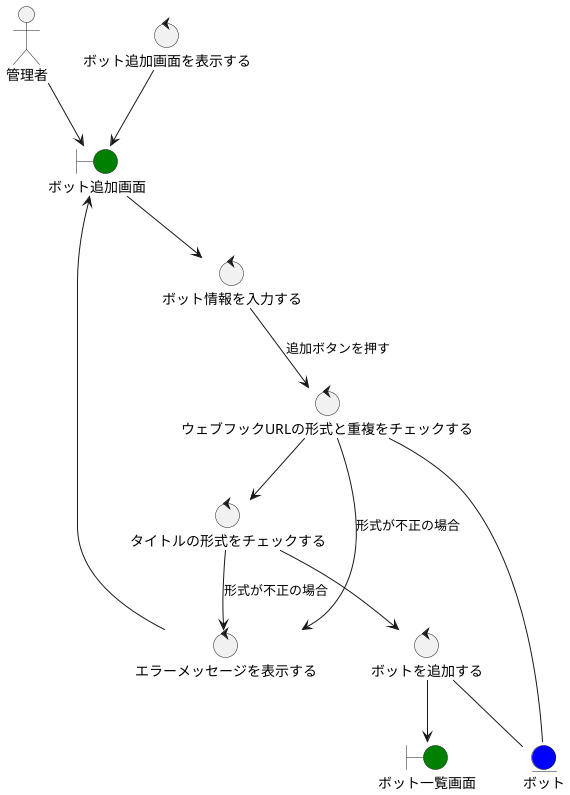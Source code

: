 @startuml robustness-bot-create

actor 管理者
boundary ボット追加画面 #green
boundary ボット一覧画面 #green
control ボット追加画面を表示する
control ボット情報を入力する
control ウェブフックURLの形式と重複をチェックする
control タイトルの形式をチェックする
control エラーメッセージを表示する
control ボットを追加する
entity ボット #blue

管理者 --> ボット追加画面
ボット追加画面を表示する --> ボット追加画面
ボット追加画面 --> ボット情報を入力する
ボット情報を入力する --> ウェブフックURLの形式と重複をチェックする :追加ボタンを押す
ウェブフックURLの形式と重複をチェックする --> エラーメッセージを表示する :形式が不正の場合
ウェブフックURLの形式と重複をチェックする --> タイトルの形式をチェックする
ウェブフックURLの形式と重複をチェックする -- ボット
タイトルの形式をチェックする --> エラーメッセージを表示する :形式が不正の場合
タイトルの形式をチェックする --> ボットを追加する
ボットを追加する -- ボット
エラーメッセージを表示する --> ボット追加画面
ボットを追加する --> ボット一覧画面

@enduml
